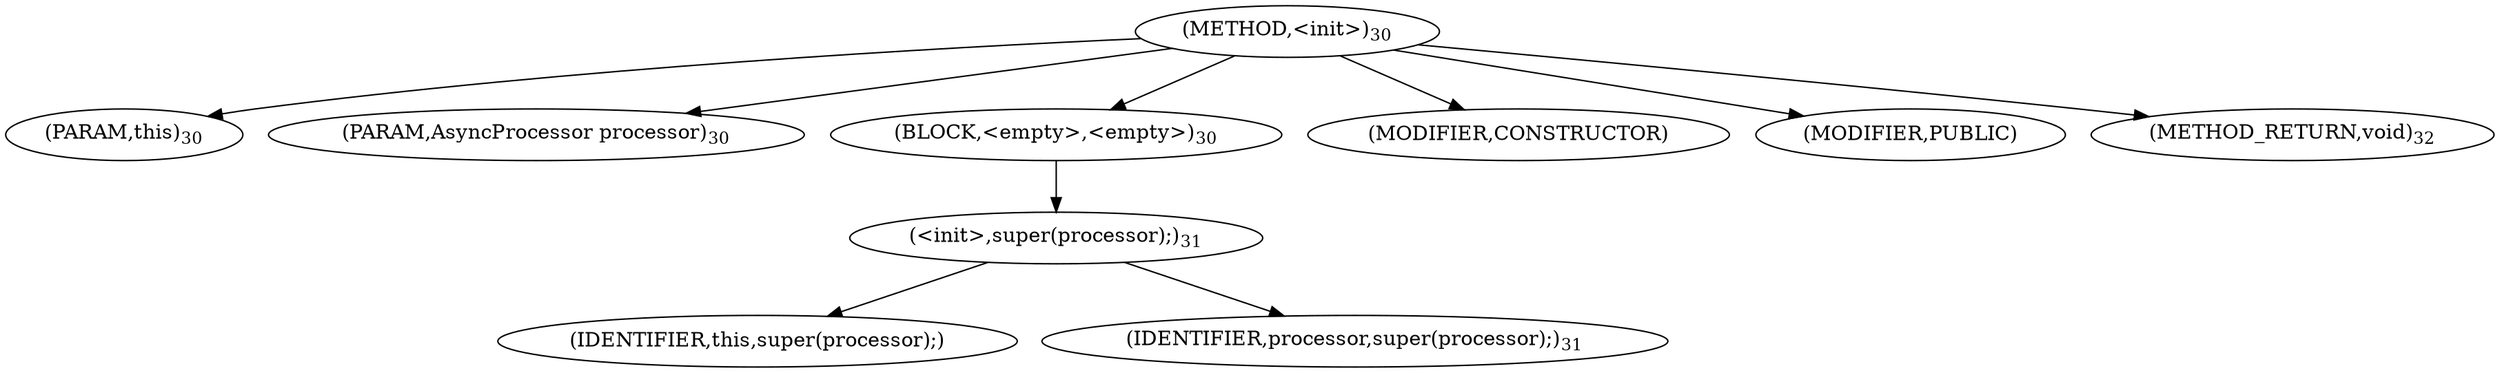 digraph "&lt;init&gt;" {  
"8" [label = <(METHOD,&lt;init&gt;)<SUB>30</SUB>> ]
"4" [label = <(PARAM,this)<SUB>30</SUB>> ]
"9" [label = <(PARAM,AsyncProcessor processor)<SUB>30</SUB>> ]
"10" [label = <(BLOCK,&lt;empty&gt;,&lt;empty&gt;)<SUB>30</SUB>> ]
"11" [label = <(&lt;init&gt;,super(processor);)<SUB>31</SUB>> ]
"3" [label = <(IDENTIFIER,this,super(processor);)> ]
"12" [label = <(IDENTIFIER,processor,super(processor);)<SUB>31</SUB>> ]
"13" [label = <(MODIFIER,CONSTRUCTOR)> ]
"14" [label = <(MODIFIER,PUBLIC)> ]
"15" [label = <(METHOD_RETURN,void)<SUB>32</SUB>> ]
  "8" -> "4" 
  "8" -> "9" 
  "8" -> "10" 
  "8" -> "13" 
  "8" -> "14" 
  "8" -> "15" 
  "10" -> "11" 
  "11" -> "3" 
  "11" -> "12" 
}
